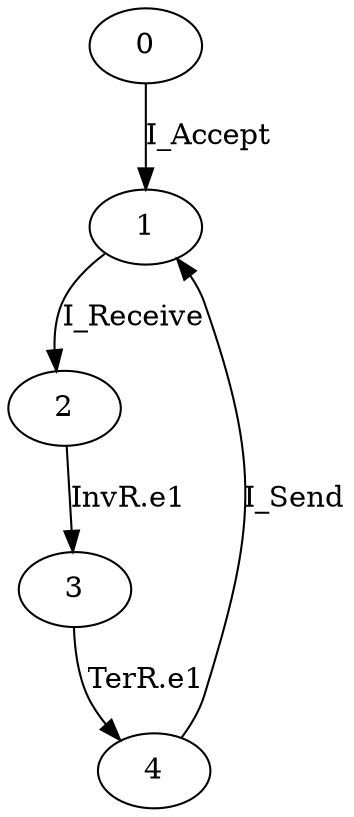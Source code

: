 digraph G {
  0 -> 1 [ label="I_Accept" ];
  1 -> 2 [ label="I_Receive" ];
  2 -> 3 [ label="InvR.e1" ];
  3 -> 4 [ label="TerR.e1" ];
  4 -> 1 [ label="I_Send" ];
}
